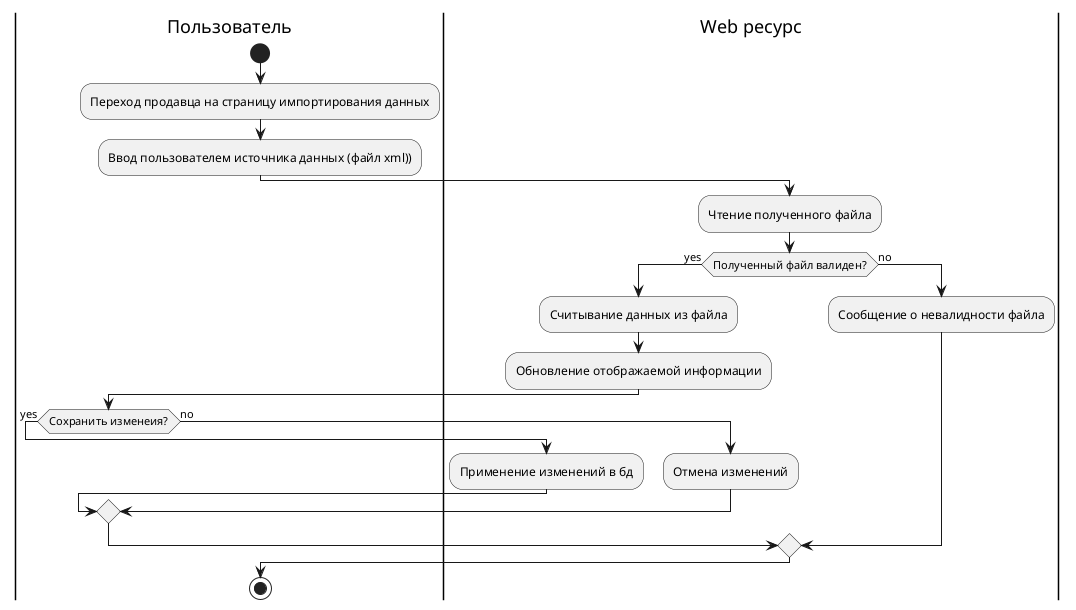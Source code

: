 @startuml
'https://plantuml.com/activity-diagram-beta

|Пользователь|
start
:Переход продавца на страницу импортирования данных;
:Ввод пользователем источника данных (файл xml));
|Web ресурс|
:Чтение полученного файла;
if (Полученный файл валиден?) is (yes) then
  :Считывание данных из файла;
  :Обновление отображаемой информации;
  |Пользователь|
  if (Сохранить изменеия?) is (yes) then
    |Web ресурс|
    :Применение изменений в бд;
  else (no)
    |Web ресурс|
    :Отмена изменений;
  endif
else (no)
  :Сообщение о невалидности файла;
endif
|Пользователь|
stop

@enduml
